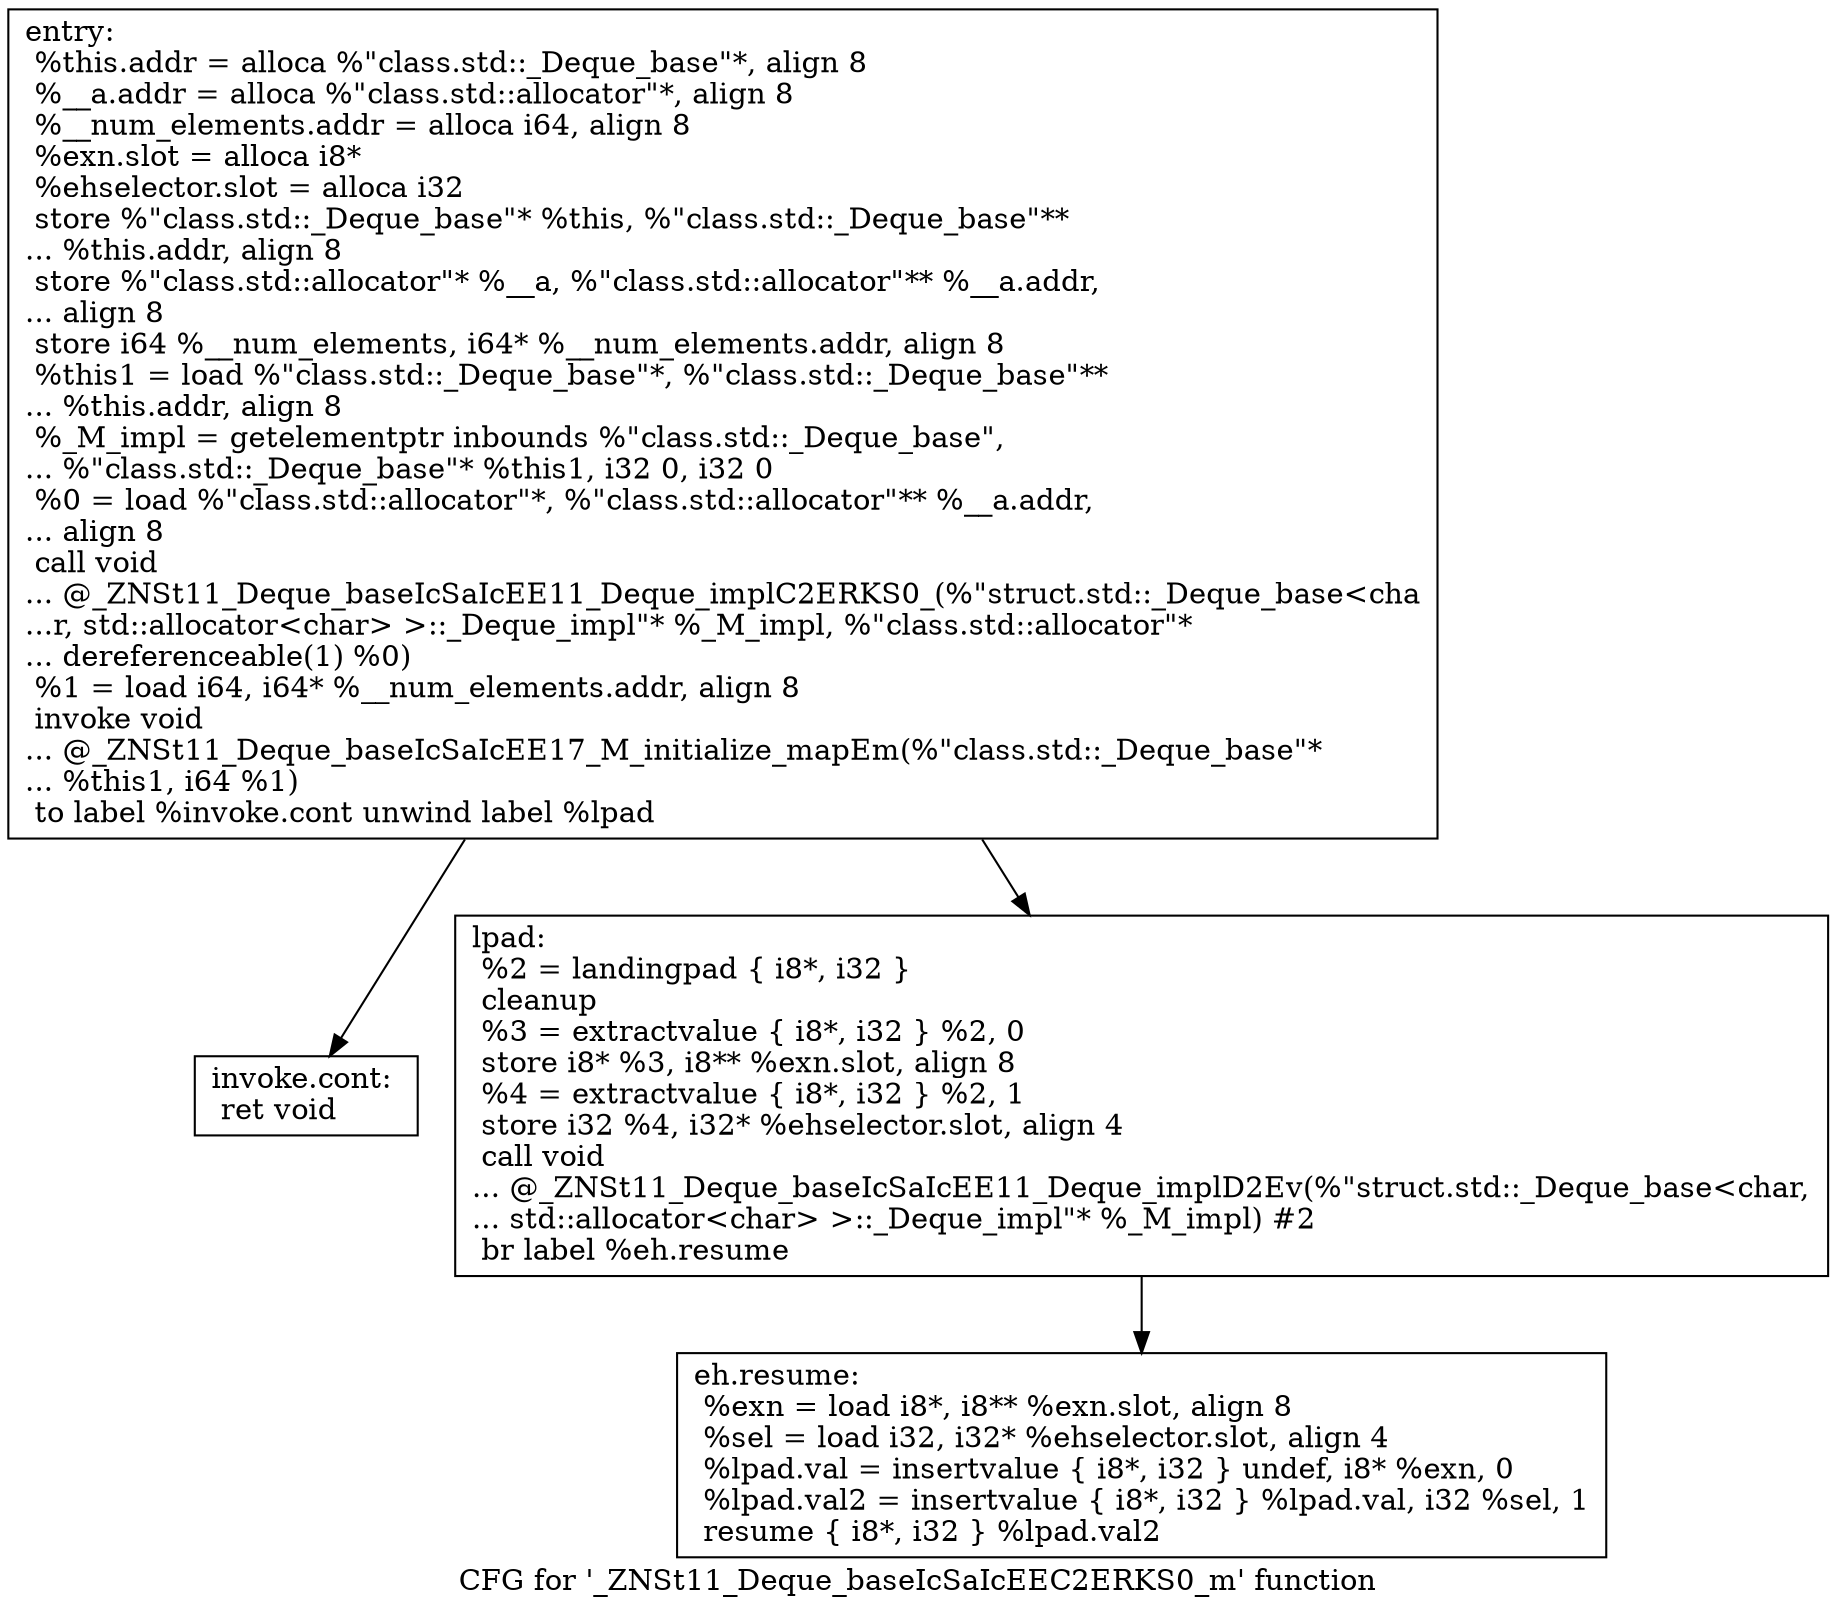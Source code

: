 digraph "CFG for '_ZNSt11_Deque_baseIcSaIcEEC2ERKS0_m' function" {
	label="CFG for '_ZNSt11_Deque_baseIcSaIcEEC2ERKS0_m' function";

	Node0x6b913f0 [shape=record,label="{entry:\l  %this.addr = alloca %\"class.std::_Deque_base\"*, align 8\l  %__a.addr = alloca %\"class.std::allocator\"*, align 8\l  %__num_elements.addr = alloca i64, align 8\l  %exn.slot = alloca i8*\l  %ehselector.slot = alloca i32\l  store %\"class.std::_Deque_base\"* %this, %\"class.std::_Deque_base\"**\l... %this.addr, align 8\l  store %\"class.std::allocator\"* %__a, %\"class.std::allocator\"** %__a.addr,\l... align 8\l  store i64 %__num_elements, i64* %__num_elements.addr, align 8\l  %this1 = load %\"class.std::_Deque_base\"*, %\"class.std::_Deque_base\"**\l... %this.addr, align 8\l  %_M_impl = getelementptr inbounds %\"class.std::_Deque_base\",\l... %\"class.std::_Deque_base\"* %this1, i32 0, i32 0\l  %0 = load %\"class.std::allocator\"*, %\"class.std::allocator\"** %__a.addr,\l... align 8\l  call void\l... @_ZNSt11_Deque_baseIcSaIcEE11_Deque_implC2ERKS0_(%\"struct.std::_Deque_base\<cha\l...r, std::allocator\<char\> \>::_Deque_impl\"* %_M_impl, %\"class.std::allocator\"*\l... dereferenceable(1) %0)\l  %1 = load i64, i64* %__num_elements.addr, align 8\l  invoke void\l... @_ZNSt11_Deque_baseIcSaIcEE17_M_initialize_mapEm(%\"class.std::_Deque_base\"*\l... %this1, i64 %1)\l          to label %invoke.cont unwind label %lpad\l}"];
	Node0x6b913f0 -> Node0x6b91da0;
	Node0x6b913f0 -> Node0x6b91e50;
	Node0x6b91da0 [shape=record,label="{invoke.cont:                                      \l  ret void\l}"];
	Node0x6b91e50 [shape=record,label="{lpad:                                             \l  %2 = landingpad \{ i8*, i32 \}\l          cleanup\l  %3 = extractvalue \{ i8*, i32 \} %2, 0\l  store i8* %3, i8** %exn.slot, align 8\l  %4 = extractvalue \{ i8*, i32 \} %2, 1\l  store i32 %4, i32* %ehselector.slot, align 4\l  call void\l... @_ZNSt11_Deque_baseIcSaIcEE11_Deque_implD2Ev(%\"struct.std::_Deque_base\<char,\l... std::allocator\<char\> \>::_Deque_impl\"* %_M_impl) #2\l  br label %eh.resume\l}"];
	Node0x6b91e50 -> Node0x6b924a0;
	Node0x6b924a0 [shape=record,label="{eh.resume:                                        \l  %exn = load i8*, i8** %exn.slot, align 8\l  %sel = load i32, i32* %ehselector.slot, align 4\l  %lpad.val = insertvalue \{ i8*, i32 \} undef, i8* %exn, 0\l  %lpad.val2 = insertvalue \{ i8*, i32 \} %lpad.val, i32 %sel, 1\l  resume \{ i8*, i32 \} %lpad.val2\l}"];
}
